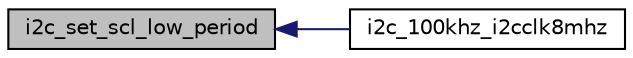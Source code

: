 digraph "i2c_set_scl_low_period"
{
  edge [fontname="Helvetica",fontsize="10",labelfontname="Helvetica",labelfontsize="10"];
  node [fontname="Helvetica",fontsize="10",shape=record];
  rankdir="LR";
  Node1 [label="i2c_set_scl_low_period",height=0.2,width=0.4,color="black", fillcolor="grey75", style="filled", fontcolor="black"];
  Node1 -> Node2 [dir="back",color="midnightblue",fontsize="10",style="solid",fontname="Helvetica"];
  Node2 [label="i2c_100khz_i2cclk8mhz",height=0.2,width=0.4,color="black", fillcolor="white", style="filled",URL="$group__i2c__file.html#gacca626648d01faefbf9674f6012c015c"];
}
